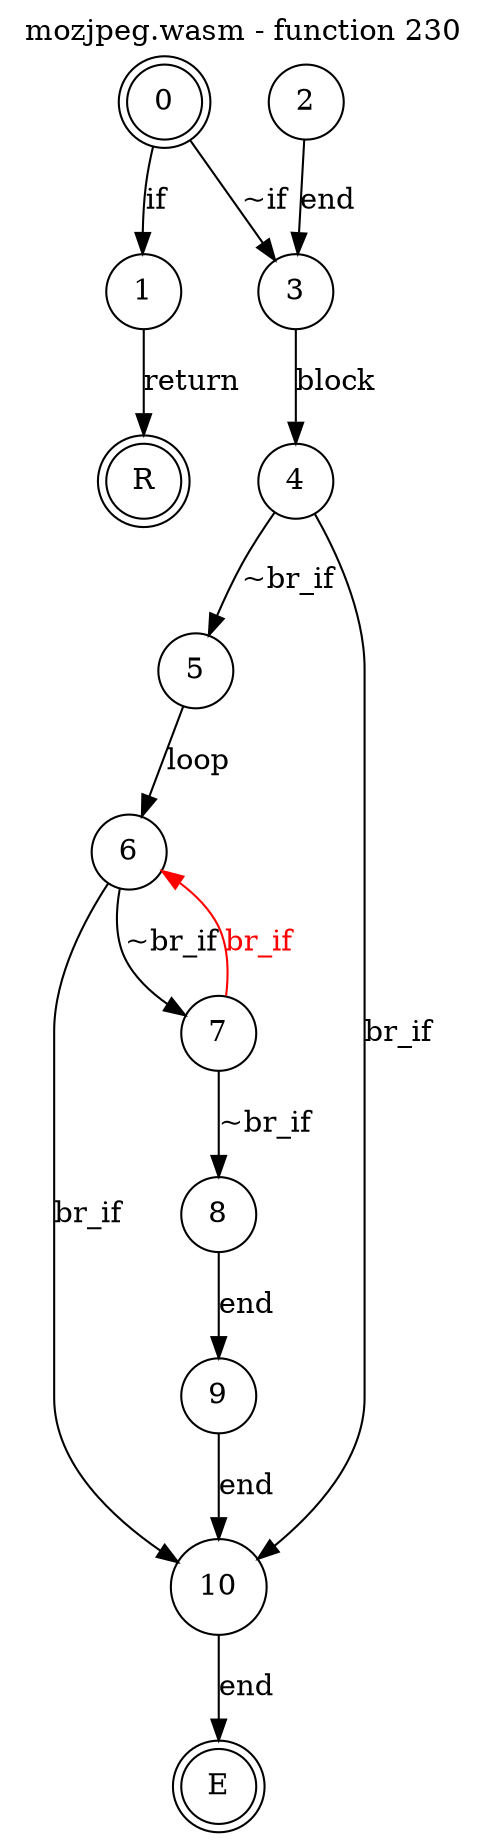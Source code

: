 digraph finite_state_machine {
    label = "mozjpeg.wasm - function 230"
    labelloc =  t
    labelfontsize = 16
    labelfontcolor = black
    labelfontname = "Helvetica"
    node [shape = doublecircle]; 0 E R ;
    node [shape = circle];
    0 -> 1[label="if"];
    0 -> 3[label="~if"];
    1 -> R[label="return"];
    2 -> 3[label="end"];
    3 -> 4[label="block"];
    4 -> 5[label="~br_if"];
    4 -> 10[label="br_if"];
    5 -> 6[label="loop"];
    6 -> 7[label="~br_if"];
    6 -> 10[label="br_if"];
    7 -> 8[label="~br_if"];
    7 -> 6[color="red" fontcolor="red" label="br_if"];
    8 -> 9[label="end"];
    9 -> 10[label="end"];
    10 -> E[label="end"];
}
